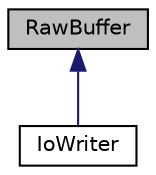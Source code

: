 digraph "RawBuffer"
{
  edge [fontname="Helvetica",fontsize="10",labelfontname="Helvetica",labelfontsize="10"];
  node [fontname="Helvetica",fontsize="10",shape=record];
  Node1 [label="RawBuffer",height=0.2,width=0.4,color="black", fillcolor="grey75", style="filled", fontcolor="black"];
  Node1 -> Node2 [dir="back",color="midnightblue",fontsize="10",style="solid",fontname="Helvetica"];
  Node2 [label="IoWriter",height=0.2,width=0.4,color="black", fillcolor="white", style="filled",URL="$structevo_1_1_io_writer.html",tooltip="Buffered writer for IoDevice (used internally). "];
}
